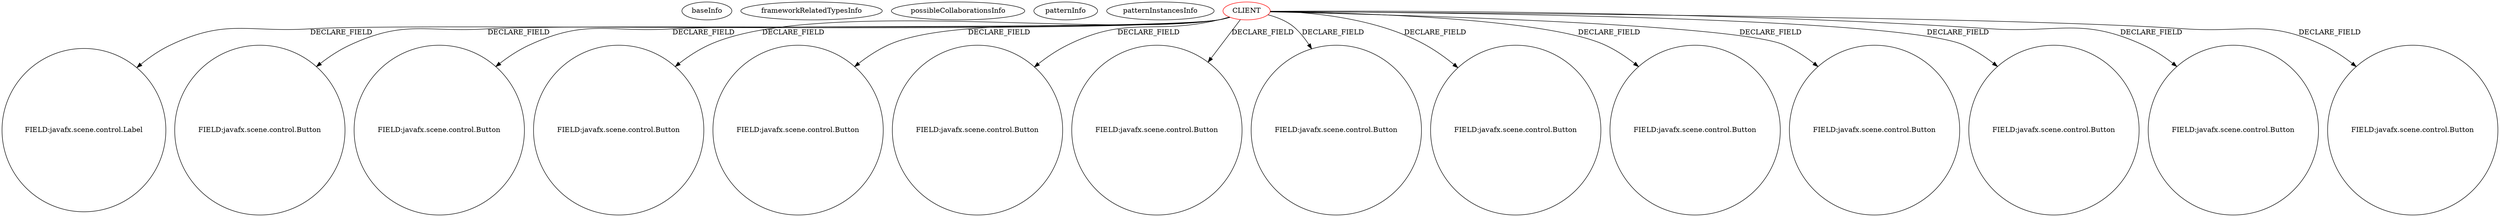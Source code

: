 digraph {
baseInfo[graphId=147,category="pattern",isAnonymous=false,possibleRelation=false]
frameworkRelatedTypesInfo[]
possibleCollaborationsInfo[]
patternInfo[frequency=4.0,patternRootClient=0]
patternInstancesInfo[0="candybibby-Snake~/candybibby-Snake/Snake-master/src/graphicsJavaFX/Controller.java~Controller~2239",1="walker-clint-AIProj3~/walker-clint-AIProj3/AIProj3-master/src/application/GameBoardController.java~GameBoardController~4712",2="Dahwar-Calculator~/Dahwar-Calculator/Calculator-master/src/fr/alsace/lacroix/calculator/SampleController.java~SampleController~308",3="RomeoGolf-BC~/RomeoGolf-BC/BC-master/src/romeogolf/bc/MainController.java~MainController~1142"]
2[label="FIELD:javafx.scene.control.Label",vertexType="FIELD_DECLARATION",isFrameworkType=false,shape=circle]
0[label="CLIENT",vertexType="ROOT_CLIENT_CLASS_DECLARATION",isFrameworkType=false,color=red]
32[label="FIELD:javafx.scene.control.Button",vertexType="FIELD_DECLARATION",isFrameworkType=false,shape=circle]
38[label="FIELD:javafx.scene.control.Button",vertexType="FIELD_DECLARATION",isFrameworkType=false,shape=circle]
48[label="FIELD:javafx.scene.control.Button",vertexType="FIELD_DECLARATION",isFrameworkType=false,shape=circle]
52[label="FIELD:javafx.scene.control.Button",vertexType="FIELD_DECLARATION",isFrameworkType=false,shape=circle]
42[label="FIELD:javafx.scene.control.Button",vertexType="FIELD_DECLARATION",isFrameworkType=false,shape=circle]
34[label="FIELD:javafx.scene.control.Button",vertexType="FIELD_DECLARATION",isFrameworkType=false,shape=circle]
8[label="FIELD:javafx.scene.control.Button",vertexType="FIELD_DECLARATION",isFrameworkType=false,shape=circle]
16[label="FIELD:javafx.scene.control.Button",vertexType="FIELD_DECLARATION",isFrameworkType=false,shape=circle]
6[label="FIELD:javafx.scene.control.Button",vertexType="FIELD_DECLARATION",isFrameworkType=false,shape=circle]
10[label="FIELD:javafx.scene.control.Button",vertexType="FIELD_DECLARATION",isFrameworkType=false,shape=circle]
40[label="FIELD:javafx.scene.control.Button",vertexType="FIELD_DECLARATION",isFrameworkType=false,shape=circle]
12[label="FIELD:javafx.scene.control.Button",vertexType="FIELD_DECLARATION",isFrameworkType=false,shape=circle]
46[label="FIELD:javafx.scene.control.Button",vertexType="FIELD_DECLARATION",isFrameworkType=false,shape=circle]
0->16[label="DECLARE_FIELD"]
0->46[label="DECLARE_FIELD"]
0->52[label="DECLARE_FIELD"]
0->32[label="DECLARE_FIELD"]
0->6[label="DECLARE_FIELD"]
0->34[label="DECLARE_FIELD"]
0->40[label="DECLARE_FIELD"]
0->10[label="DECLARE_FIELD"]
0->38[label="DECLARE_FIELD"]
0->48[label="DECLARE_FIELD"]
0->8[label="DECLARE_FIELD"]
0->12[label="DECLARE_FIELD"]
0->42[label="DECLARE_FIELD"]
0->2[label="DECLARE_FIELD"]
}
